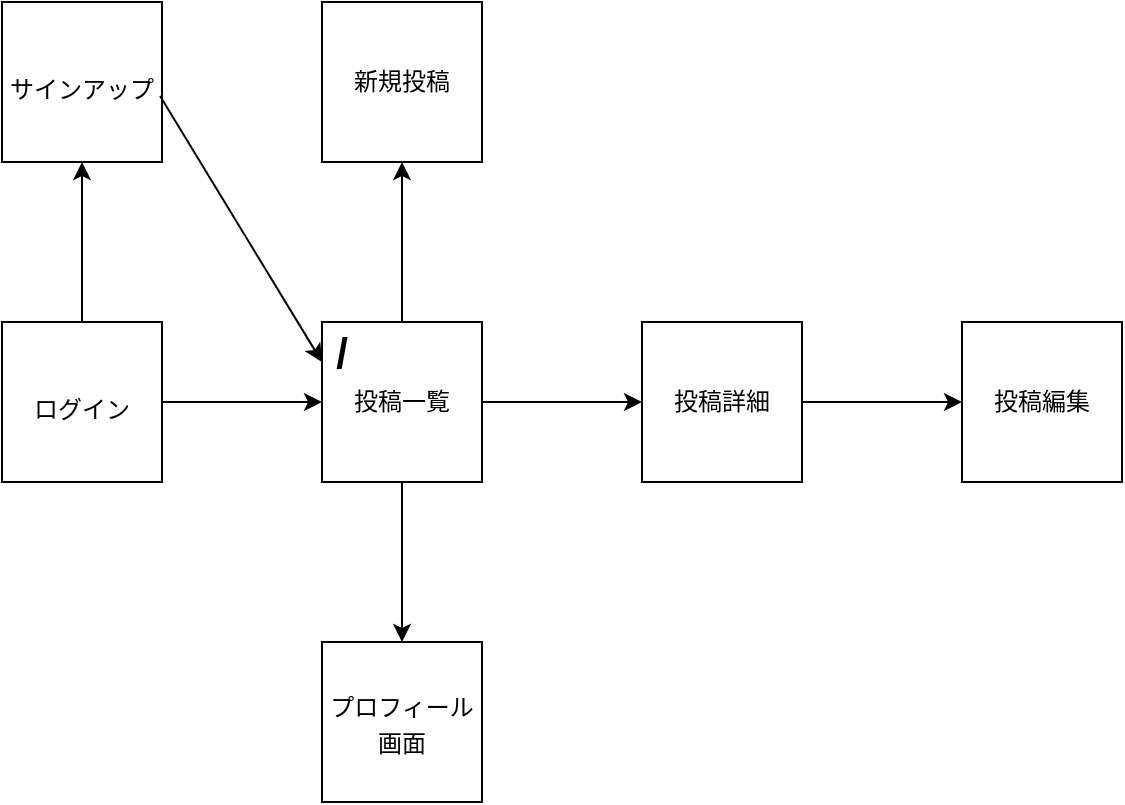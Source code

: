 <mxfile pages="2">
    <diagram id="unzZsLRsWDIqdVNYKFJc" name="画面遷移">
        <mxGraphModel dx="722" dy="609" grid="1" gridSize="10" guides="1" tooltips="1" connect="1" arrows="1" fold="1" page="1" pageScale="1" pageWidth="827" pageHeight="1169" math="0" shadow="0">
            <root>
                <mxCell id="0"/>
                <mxCell id="1" parent="0"/>
                <mxCell id="fcIu7HUXVSY3Dmv6i7Zv-1" value="投稿一覧" style="whiteSpace=wrap;html=1;aspect=fixed;" parent="1" vertex="1">
                    <mxGeometry x="200" y="200" width="80" height="80" as="geometry"/>
                </mxCell>
                <mxCell id="fcIu7HUXVSY3Dmv6i7Zv-2" value="投稿詳細" style="whiteSpace=wrap;html=1;aspect=fixed;" parent="1" vertex="1">
                    <mxGeometry x="360" y="200" width="80" height="80" as="geometry"/>
                </mxCell>
                <mxCell id="fcIu7HUXVSY3Dmv6i7Zv-3" value="&lt;b&gt;&lt;font style=&quot;font-size: 21px;&quot;&gt;/&lt;/font&gt;&lt;/b&gt;" style="text;html=1;strokeColor=none;fillColor=none;align=center;verticalAlign=middle;whiteSpace=wrap;rounded=0;" parent="1" vertex="1">
                    <mxGeometry x="180" y="200" width="60" height="30" as="geometry"/>
                </mxCell>
                <mxCell id="fcIu7HUXVSY3Dmv6i7Zv-4" value="" style="endArrow=classic;html=1;rounded=0;fontSize=21;exitX=1;exitY=0.5;exitDx=0;exitDy=0;entryX=0;entryY=0.5;entryDx=0;entryDy=0;" parent="1" source="fcIu7HUXVSY3Dmv6i7Zv-1" target="fcIu7HUXVSY3Dmv6i7Zv-2" edge="1">
                    <mxGeometry width="50" height="50" relative="1" as="geometry">
                        <mxPoint x="390" y="410" as="sourcePoint"/>
                        <mxPoint x="440" y="360" as="targetPoint"/>
                    </mxGeometry>
                </mxCell>
                <mxCell id="fcIu7HUXVSY3Dmv6i7Zv-5" value="&lt;font style=&quot;font-size: 12px;&quot;&gt;ログイン&lt;/font&gt;" style="whiteSpace=wrap;html=1;aspect=fixed;fontSize=21;" parent="1" vertex="1">
                    <mxGeometry x="40" y="200" width="80" height="80" as="geometry"/>
                </mxCell>
                <mxCell id="fcIu7HUXVSY3Dmv6i7Zv-6" value="&lt;span style=&quot;font-size: 12px;&quot;&gt;サインアップ&lt;/span&gt;" style="whiteSpace=wrap;html=1;aspect=fixed;fontSize=21;" parent="1" vertex="1">
                    <mxGeometry x="40" y="40" width="80" height="80" as="geometry"/>
                </mxCell>
                <mxCell id="fcIu7HUXVSY3Dmv6i7Zv-9" value="" style="endArrow=classic;html=1;rounded=0;fontSize=21;exitX=1;exitY=0.5;exitDx=0;exitDy=0;entryX=0;entryY=0.5;entryDx=0;entryDy=0;" parent="1" source="fcIu7HUXVSY3Dmv6i7Zv-5" target="fcIu7HUXVSY3Dmv6i7Zv-1" edge="1">
                    <mxGeometry width="50" height="50" relative="1" as="geometry">
                        <mxPoint x="130" y="300" as="sourcePoint"/>
                        <mxPoint x="210" y="300" as="targetPoint"/>
                    </mxGeometry>
                </mxCell>
                <mxCell id="fcIu7HUXVSY3Dmv6i7Zv-10" value="" style="endArrow=classic;html=1;rounded=0;fontSize=21;entryX=0.5;entryY=1;entryDx=0;entryDy=0;exitX=0.5;exitY=0;exitDx=0;exitDy=0;" parent="1" source="fcIu7HUXVSY3Dmv6i7Zv-5" target="fcIu7HUXVSY3Dmv6i7Zv-6" edge="1">
                    <mxGeometry width="50" height="50" relative="1" as="geometry">
                        <mxPoint x="50" y="180" as="sourcePoint"/>
                        <mxPoint x="380" y="260" as="targetPoint"/>
                    </mxGeometry>
                </mxCell>
                <mxCell id="fcIu7HUXVSY3Dmv6i7Zv-11" value="" style="endArrow=classic;html=1;rounded=0;fontSize=21;exitX=0.988;exitY=0.588;exitDx=0;exitDy=0;exitPerimeter=0;entryX=0;entryY=0.25;entryDx=0;entryDy=0;" parent="1" source="fcIu7HUXVSY3Dmv6i7Zv-6" target="fcIu7HUXVSY3Dmv6i7Zv-1" edge="1">
                    <mxGeometry width="50" height="50" relative="1" as="geometry">
                        <mxPoint x="310" y="270" as="sourcePoint"/>
                        <mxPoint x="200" y="240" as="targetPoint"/>
                    </mxGeometry>
                </mxCell>
                <mxCell id="fcIu7HUXVSY3Dmv6i7Zv-12" value="投稿編集" style="whiteSpace=wrap;html=1;aspect=fixed;" parent="1" vertex="1">
                    <mxGeometry x="520" y="200" width="80" height="80" as="geometry"/>
                </mxCell>
                <mxCell id="fcIu7HUXVSY3Dmv6i7Zv-15" value="新規投稿" style="whiteSpace=wrap;html=1;aspect=fixed;" parent="1" vertex="1">
                    <mxGeometry x="200" y="40" width="80" height="80" as="geometry"/>
                </mxCell>
                <mxCell id="fcIu7HUXVSY3Dmv6i7Zv-17" value="" style="endArrow=classic;startArrow=none;html=1;rounded=0;fontSize=12;exitX=0.5;exitY=0;exitDx=0;exitDy=0;startFill=0;" parent="1" source="fcIu7HUXVSY3Dmv6i7Zv-1" edge="1">
                    <mxGeometry width="50" height="50" relative="1" as="geometry">
                        <mxPoint x="390" y="410" as="sourcePoint"/>
                        <mxPoint x="240" y="120" as="targetPoint"/>
                    </mxGeometry>
                </mxCell>
                <mxCell id="fcIu7HUXVSY3Dmv6i7Zv-18" value="" style="endArrow=classic;startArrow=none;html=1;rounded=0;fontSize=12;exitX=1;exitY=0.5;exitDx=0;exitDy=0;entryX=0;entryY=0.5;entryDx=0;entryDy=0;startFill=0;" parent="1" source="fcIu7HUXVSY3Dmv6i7Zv-2" target="fcIu7HUXVSY3Dmv6i7Zv-12" edge="1">
                    <mxGeometry width="50" height="50" relative="1" as="geometry">
                        <mxPoint x="250" y="290" as="sourcePoint"/>
                        <mxPoint x="250" y="370" as="targetPoint"/>
                    </mxGeometry>
                </mxCell>
                <mxCell id="fcIu7HUXVSY3Dmv6i7Zv-21" value="&lt;font style=&quot;font-size: 12px;&quot;&gt;プロフィール&lt;br&gt;画面&lt;br&gt;&lt;/font&gt;" style="whiteSpace=wrap;html=1;aspect=fixed;fontSize=15;" parent="1" vertex="1">
                    <mxGeometry x="200" y="360" width="80" height="80" as="geometry"/>
                </mxCell>
                <mxCell id="fcIu7HUXVSY3Dmv6i7Zv-22" value="" style="endArrow=classic;startArrow=none;html=1;rounded=0;fontSize=12;startFill=0;entryX=0.5;entryY=0;entryDx=0;entryDy=0;exitX=0.5;exitY=1;exitDx=0;exitDy=0;" parent="1" source="fcIu7HUXVSY3Dmv6i7Zv-1" target="fcIu7HUXVSY3Dmv6i7Zv-21" edge="1">
                    <mxGeometry width="50" height="50" relative="1" as="geometry">
                        <mxPoint x="270" y="380" as="sourcePoint"/>
                        <mxPoint x="270" y="300" as="targetPoint"/>
                    </mxGeometry>
                </mxCell>
            </root>
        </mxGraphModel>
    </diagram>
    <diagram id="IpjNUoBfomgTbAcuOacs" name="er図">
        <mxGraphModel dx="722" dy="609" grid="1" gridSize="10" guides="1" tooltips="1" connect="1" arrows="1" fold="1" page="1" pageScale="1" pageWidth="827" pageHeight="1169" math="0" shadow="0">
            <root>
                <mxCell id="0"/>
                <mxCell id="1" parent="0"/>
                <mxCell id="9ZDUtOyB3Vm3FXE8OrVh-124" value="投稿" style="shape=table;startSize=30;container=1;collapsible=1;childLayout=tableLayout;fixedRows=1;rowLines=0;fontStyle=1;align=center;resizeLast=1;" parent="1" vertex="1">
                    <mxGeometry x="880" y="470" width="200" height="130" as="geometry"/>
                </mxCell>
                <mxCell id="9ZDUtOyB3Vm3FXE8OrVh-125" value="" style="shape=tableRow;horizontal=0;startSize=0;swimlaneHead=0;swimlaneBody=0;fillColor=none;collapsible=0;dropTarget=0;points=[[0,0.5],[1,0.5]];portConstraint=eastwest;top=0;left=0;right=0;bottom=1;" parent="9ZDUtOyB3Vm3FXE8OrVh-124" vertex="1">
                    <mxGeometry y="30" width="200" height="30" as="geometry"/>
                </mxCell>
                <mxCell id="9ZDUtOyB3Vm3FXE8OrVh-126" value="PK" style="shape=partialRectangle;connectable=0;fillColor=none;top=0;left=0;bottom=0;right=0;fontStyle=1;overflow=hidden;" parent="9ZDUtOyB3Vm3FXE8OrVh-125" vertex="1">
                    <mxGeometry width="30" height="30" as="geometry">
                        <mxRectangle width="30" height="30" as="alternateBounds"/>
                    </mxGeometry>
                </mxCell>
                <mxCell id="9ZDUtOyB3Vm3FXE8OrVh-127" value="post_id" style="shape=partialRectangle;connectable=0;fillColor=none;top=0;left=0;bottom=0;right=0;align=left;spacingLeft=6;fontStyle=5;overflow=hidden;" parent="9ZDUtOyB3Vm3FXE8OrVh-125" vertex="1">
                    <mxGeometry x="30" width="170" height="30" as="geometry">
                        <mxRectangle width="170" height="30" as="alternateBounds"/>
                    </mxGeometry>
                </mxCell>
                <mxCell id="9ZDUtOyB3Vm3FXE8OrVh-128" value="" style="shape=tableRow;horizontal=0;startSize=0;swimlaneHead=0;swimlaneBody=0;fillColor=none;collapsible=0;dropTarget=0;points=[[0,0.5],[1,0.5]];portConstraint=eastwest;top=0;left=0;right=0;bottom=0;" parent="9ZDUtOyB3Vm3FXE8OrVh-124" vertex="1">
                    <mxGeometry y="60" width="200" height="30" as="geometry"/>
                </mxCell>
                <mxCell id="9ZDUtOyB3Vm3FXE8OrVh-129" value="FK" style="shape=partialRectangle;connectable=0;fillColor=none;top=0;left=0;bottom=0;right=0;editable=1;overflow=hidden;fontStyle=1" parent="9ZDUtOyB3Vm3FXE8OrVh-128" vertex="1">
                    <mxGeometry width="30" height="30" as="geometry">
                        <mxRectangle width="30" height="30" as="alternateBounds"/>
                    </mxGeometry>
                </mxCell>
                <mxCell id="9ZDUtOyB3Vm3FXE8OrVh-130" value="user_id" style="shape=partialRectangle;connectable=0;fillColor=none;top=0;left=0;bottom=0;right=0;align=left;spacingLeft=6;overflow=hidden;" parent="9ZDUtOyB3Vm3FXE8OrVh-128" vertex="1">
                    <mxGeometry x="30" width="170" height="30" as="geometry">
                        <mxRectangle width="170" height="30" as="alternateBounds"/>
                    </mxGeometry>
                </mxCell>
                <mxCell id="9ZDUtOyB3Vm3FXE8OrVh-131" value="" style="shape=tableRow;horizontal=0;startSize=0;swimlaneHead=0;swimlaneBody=0;fillColor=none;collapsible=0;dropTarget=0;points=[[0,0.5],[1,0.5]];portConstraint=eastwest;top=0;left=0;right=0;bottom=0;" parent="9ZDUtOyB3Vm3FXE8OrVh-124" vertex="1">
                    <mxGeometry y="90" width="200" height="30" as="geometry"/>
                </mxCell>
                <mxCell id="9ZDUtOyB3Vm3FXE8OrVh-132" value="" style="shape=partialRectangle;connectable=0;fillColor=none;top=0;left=0;bottom=0;right=0;editable=1;overflow=hidden;" parent="9ZDUtOyB3Vm3FXE8OrVh-131" vertex="1">
                    <mxGeometry width="30" height="30" as="geometry">
                        <mxRectangle width="30" height="30" as="alternateBounds"/>
                    </mxGeometry>
                </mxCell>
                <mxCell id="9ZDUtOyB3Vm3FXE8OrVh-133" value="text" style="shape=partialRectangle;connectable=0;fillColor=none;top=0;left=0;bottom=0;right=0;align=left;spacingLeft=6;overflow=hidden;" parent="9ZDUtOyB3Vm3FXE8OrVh-131" vertex="1">
                    <mxGeometry x="30" width="170" height="30" as="geometry">
                        <mxRectangle width="170" height="30" as="alternateBounds"/>
                    </mxGeometry>
                </mxCell>
                <mxCell id="9ZDUtOyB3Vm3FXE8OrVh-134" value="ユーザー" style="shape=table;startSize=30;container=1;collapsible=1;childLayout=tableLayout;fixedRows=1;rowLines=0;fontStyle=1;align=center;resizeLast=1;fontSize=12;" parent="1" vertex="1">
                    <mxGeometry x="320" y="500" width="200" height="130" as="geometry"/>
                </mxCell>
                <mxCell id="9ZDUtOyB3Vm3FXE8OrVh-135" value="" style="shape=tableRow;horizontal=0;startSize=0;swimlaneHead=0;swimlaneBody=0;fillColor=none;collapsible=0;dropTarget=0;points=[[0,0.5],[1,0.5]];portConstraint=eastwest;top=0;left=0;right=0;bottom=1;fontSize=12;" parent="9ZDUtOyB3Vm3FXE8OrVh-134" vertex="1">
                    <mxGeometry y="30" width="200" height="30" as="geometry"/>
                </mxCell>
                <mxCell id="9ZDUtOyB3Vm3FXE8OrVh-136" value="PK" style="shape=partialRectangle;connectable=0;fillColor=none;top=0;left=0;bottom=0;right=0;fontStyle=1;overflow=hidden;fontSize=12;" parent="9ZDUtOyB3Vm3FXE8OrVh-135" vertex="1">
                    <mxGeometry width="30" height="30" as="geometry">
                        <mxRectangle width="30" height="30" as="alternateBounds"/>
                    </mxGeometry>
                </mxCell>
                <mxCell id="9ZDUtOyB3Vm3FXE8OrVh-137" value="user_id" style="shape=partialRectangle;connectable=0;fillColor=none;top=0;left=0;bottom=0;right=0;align=left;spacingLeft=6;fontStyle=5;overflow=hidden;fontSize=12;" parent="9ZDUtOyB3Vm3FXE8OrVh-135" vertex="1">
                    <mxGeometry x="30" width="170" height="30" as="geometry">
                        <mxRectangle width="170" height="30" as="alternateBounds"/>
                    </mxGeometry>
                </mxCell>
                <mxCell id="9ZDUtOyB3Vm3FXE8OrVh-138" value="" style="shape=tableRow;horizontal=0;startSize=0;swimlaneHead=0;swimlaneBody=0;fillColor=none;collapsible=0;dropTarget=0;points=[[0,0.5],[1,0.5]];portConstraint=eastwest;top=0;left=0;right=0;bottom=0;fontSize=12;" parent="9ZDUtOyB3Vm3FXE8OrVh-134" vertex="1">
                    <mxGeometry y="60" width="200" height="30" as="geometry"/>
                </mxCell>
                <mxCell id="9ZDUtOyB3Vm3FXE8OrVh-139" value="" style="shape=partialRectangle;connectable=0;fillColor=none;top=0;left=0;bottom=0;right=0;editable=1;overflow=hidden;fontSize=12;" parent="9ZDUtOyB3Vm3FXE8OrVh-138" vertex="1">
                    <mxGeometry width="30" height="30" as="geometry">
                        <mxRectangle width="30" height="30" as="alternateBounds"/>
                    </mxGeometry>
                </mxCell>
                <mxCell id="9ZDUtOyB3Vm3FXE8OrVh-140" value="name" style="shape=partialRectangle;connectable=0;fillColor=none;top=0;left=0;bottom=0;right=0;align=left;spacingLeft=6;overflow=hidden;fontSize=12;" parent="9ZDUtOyB3Vm3FXE8OrVh-138" vertex="1">
                    <mxGeometry x="30" width="170" height="30" as="geometry">
                        <mxRectangle width="170" height="30" as="alternateBounds"/>
                    </mxGeometry>
                </mxCell>
                <mxCell id="9ZDUtOyB3Vm3FXE8OrVh-141" value="" style="shape=tableRow;horizontal=0;startSize=0;swimlaneHead=0;swimlaneBody=0;fillColor=none;collapsible=0;dropTarget=0;points=[[0,0.5],[1,0.5]];portConstraint=eastwest;top=0;left=0;right=0;bottom=0;fontSize=12;" parent="9ZDUtOyB3Vm3FXE8OrVh-134" vertex="1">
                    <mxGeometry y="90" width="200" height="30" as="geometry"/>
                </mxCell>
                <mxCell id="9ZDUtOyB3Vm3FXE8OrVh-142" value="" style="shape=partialRectangle;connectable=0;fillColor=none;top=0;left=0;bottom=0;right=0;editable=1;overflow=hidden;fontSize=12;" parent="9ZDUtOyB3Vm3FXE8OrVh-141" vertex="1">
                    <mxGeometry width="30" height="30" as="geometry">
                        <mxRectangle width="30" height="30" as="alternateBounds"/>
                    </mxGeometry>
                </mxCell>
                <mxCell id="9ZDUtOyB3Vm3FXE8OrVh-143" value="email" style="shape=partialRectangle;connectable=0;fillColor=none;top=0;left=0;bottom=0;right=0;align=left;spacingLeft=6;overflow=hidden;fontSize=12;" parent="9ZDUtOyB3Vm3FXE8OrVh-141" vertex="1">
                    <mxGeometry x="30" width="170" height="30" as="geometry">
                        <mxRectangle width="170" height="30" as="alternateBounds"/>
                    </mxGeometry>
                </mxCell>
                <mxCell id="9ZDUtOyB3Vm3FXE8OrVh-144" value="いいね" style="shape=table;startSize=30;container=1;collapsible=1;childLayout=tableLayout;fixedRows=1;rowLines=0;fontStyle=1;align=center;resizeLast=1;fontSize=12;" parent="1" vertex="1">
                    <mxGeometry x="600" y="401" width="200" height="100" as="geometry"/>
                </mxCell>
                <mxCell id="9ZDUtOyB3Vm3FXE8OrVh-145" value="" style="shape=tableRow;horizontal=0;startSize=0;swimlaneHead=0;swimlaneBody=0;fillColor=none;collapsible=0;dropTarget=0;points=[[0,0.5],[1,0.5]];portConstraint=eastwest;top=0;left=0;right=0;bottom=0;fontSize=12;" parent="9ZDUtOyB3Vm3FXE8OrVh-144" vertex="1">
                    <mxGeometry y="30" width="200" height="30" as="geometry"/>
                </mxCell>
                <mxCell id="9ZDUtOyB3Vm3FXE8OrVh-146" value="FK" style="shape=partialRectangle;connectable=0;fillColor=none;top=0;left=0;bottom=0;right=0;editable=1;overflow=hidden;fontSize=12;fontStyle=1" parent="9ZDUtOyB3Vm3FXE8OrVh-145" vertex="1">
                    <mxGeometry width="30" height="30" as="geometry">
                        <mxRectangle width="30" height="30" as="alternateBounds"/>
                    </mxGeometry>
                </mxCell>
                <mxCell id="9ZDUtOyB3Vm3FXE8OrVh-147" value="user_id" style="shape=partialRectangle;connectable=0;fillColor=none;top=0;left=0;bottom=0;right=0;align=left;spacingLeft=6;overflow=hidden;fontSize=12;" parent="9ZDUtOyB3Vm3FXE8OrVh-145" vertex="1">
                    <mxGeometry x="30" width="170" height="30" as="geometry">
                        <mxRectangle width="170" height="30" as="alternateBounds"/>
                    </mxGeometry>
                </mxCell>
                <mxCell id="9ZDUtOyB3Vm3FXE8OrVh-148" value="" style="shape=tableRow;horizontal=0;startSize=0;swimlaneHead=0;swimlaneBody=0;fillColor=none;collapsible=0;dropTarget=0;points=[[0,0.5],[1,0.5]];portConstraint=eastwest;top=0;left=0;right=0;bottom=0;fontSize=12;" parent="9ZDUtOyB3Vm3FXE8OrVh-144" vertex="1">
                    <mxGeometry y="60" width="200" height="30" as="geometry"/>
                </mxCell>
                <mxCell id="9ZDUtOyB3Vm3FXE8OrVh-149" value="FK" style="shape=partialRectangle;connectable=0;fillColor=none;top=0;left=0;bottom=0;right=0;editable=1;overflow=hidden;fontSize=12;fontStyle=1" parent="9ZDUtOyB3Vm3FXE8OrVh-148" vertex="1">
                    <mxGeometry width="30" height="30" as="geometry">
                        <mxRectangle width="30" height="30" as="alternateBounds"/>
                    </mxGeometry>
                </mxCell>
                <mxCell id="9ZDUtOyB3Vm3FXE8OrVh-150" value="post_id" style="shape=partialRectangle;connectable=0;fillColor=none;top=0;left=0;bottom=0;right=0;align=left;spacingLeft=6;overflow=hidden;fontSize=12;" parent="9ZDUtOyB3Vm3FXE8OrVh-148" vertex="1">
                    <mxGeometry x="30" width="170" height="30" as="geometry">
                        <mxRectangle width="170" height="30" as="alternateBounds"/>
                    </mxGeometry>
                </mxCell>
                <mxCell id="9ZDUtOyB3Vm3FXE8OrVh-151" value="フォロー" style="shape=table;startSize=30;container=1;collapsible=1;childLayout=tableLayout;fixedRows=1;rowLines=0;fontStyle=1;align=center;resizeLast=1;fontSize=12;" parent="1" vertex="1">
                    <mxGeometry x="230" y="670" width="200" height="100" as="geometry"/>
                </mxCell>
                <mxCell id="9ZDUtOyB3Vm3FXE8OrVh-152" value="" style="shape=tableRow;horizontal=0;startSize=0;swimlaneHead=0;swimlaneBody=0;fillColor=none;collapsible=0;dropTarget=0;points=[[0,0.5],[1,0.5]];portConstraint=eastwest;top=0;left=0;right=0;bottom=0;fontSize=12;" parent="9ZDUtOyB3Vm3FXE8OrVh-151" vertex="1">
                    <mxGeometry y="30" width="200" height="30" as="geometry"/>
                </mxCell>
                <mxCell id="9ZDUtOyB3Vm3FXE8OrVh-153" value="FK" style="shape=partialRectangle;connectable=0;fillColor=none;top=0;left=0;bottom=0;right=0;editable=1;overflow=hidden;fontSize=12;fontStyle=1" parent="9ZDUtOyB3Vm3FXE8OrVh-152" vertex="1">
                    <mxGeometry width="30" height="30" as="geometry">
                        <mxRectangle width="30" height="30" as="alternateBounds"/>
                    </mxGeometry>
                </mxCell>
                <mxCell id="9ZDUtOyB3Vm3FXE8OrVh-154" value="follow_id" style="shape=partialRectangle;connectable=0;fillColor=none;top=0;left=0;bottom=0;right=0;align=left;spacingLeft=6;overflow=hidden;fontSize=12;" parent="9ZDUtOyB3Vm3FXE8OrVh-152" vertex="1">
                    <mxGeometry x="30" width="170" height="30" as="geometry">
                        <mxRectangle width="170" height="30" as="alternateBounds"/>
                    </mxGeometry>
                </mxCell>
                <mxCell id="9ZDUtOyB3Vm3FXE8OrVh-155" value="" style="shape=tableRow;horizontal=0;startSize=0;swimlaneHead=0;swimlaneBody=0;fillColor=none;collapsible=0;dropTarget=0;points=[[0,0.5],[1,0.5]];portConstraint=eastwest;top=0;left=0;right=0;bottom=0;fontSize=12;" parent="9ZDUtOyB3Vm3FXE8OrVh-151" vertex="1">
                    <mxGeometry y="60" width="200" height="30" as="geometry"/>
                </mxCell>
                <mxCell id="9ZDUtOyB3Vm3FXE8OrVh-156" value="FK" style="shape=partialRectangle;connectable=0;fillColor=none;top=0;left=0;bottom=0;right=0;editable=1;overflow=hidden;fontSize=12;fontStyle=1" parent="9ZDUtOyB3Vm3FXE8OrVh-155" vertex="1">
                    <mxGeometry width="30" height="30" as="geometry">
                        <mxRectangle width="30" height="30" as="alternateBounds"/>
                    </mxGeometry>
                </mxCell>
                <mxCell id="9ZDUtOyB3Vm3FXE8OrVh-157" value="followed_id" style="shape=partialRectangle;connectable=0;fillColor=none;top=0;left=0;bottom=0;right=0;align=left;spacingLeft=6;overflow=hidden;fontSize=12;" parent="9ZDUtOyB3Vm3FXE8OrVh-155" vertex="1">
                    <mxGeometry x="30" width="170" height="30" as="geometry">
                        <mxRectangle width="170" height="30" as="alternateBounds"/>
                    </mxGeometry>
                </mxCell>
                <mxCell id="9ZDUtOyB3Vm3FXE8OrVh-158" value="" style="edgeStyle=entityRelationEdgeStyle;fontSize=12;html=1;endArrow=ERoneToMany;rounded=0;exitX=1;exitY=0.5;exitDx=0;exitDy=0;entryX=0;entryY=0.5;entryDx=0;entryDy=0;" parent="1" source="9ZDUtOyB3Vm3FXE8OrVh-135" target="9ZDUtOyB3Vm3FXE8OrVh-128" edge="1">
                    <mxGeometry width="100" height="100" relative="1" as="geometry">
                        <mxPoint x="840" y="460" as="sourcePoint"/>
                        <mxPoint x="940" y="360" as="targetPoint"/>
                    </mxGeometry>
                </mxCell>
                <mxCell id="9ZDUtOyB3Vm3FXE8OrVh-159" value="" style="edgeStyle=elbowEdgeStyle;fontSize=12;html=1;endArrow=ERoneToMany;rounded=0;exitX=1;exitY=0.5;exitDx=0;exitDy=0;entryX=1;entryY=0.5;entryDx=0;entryDy=0;" parent="1" source="9ZDUtOyB3Vm3FXE8OrVh-135" target="9ZDUtOyB3Vm3FXE8OrVh-152" edge="1">
                    <mxGeometry width="100" height="100" relative="1" as="geometry">
                        <mxPoint x="70" y="620" as="sourcePoint"/>
                        <mxPoint x="230" y="650" as="targetPoint"/>
                        <Array as="points">
                            <mxPoint x="550" y="620"/>
                        </Array>
                    </mxGeometry>
                </mxCell>
                <mxCell id="9ZDUtOyB3Vm3FXE8OrVh-160" value="" style="edgeStyle=entityRelationEdgeStyle;fontSize=12;html=1;endArrow=ERoneToMany;rounded=0;exitX=1;exitY=0.5;exitDx=0;exitDy=0;entryX=0;entryY=0.5;entryDx=0;entryDy=0;" parent="1" source="9ZDUtOyB3Vm3FXE8OrVh-135" target="9ZDUtOyB3Vm3FXE8OrVh-145" edge="1">
                    <mxGeometry width="100" height="100" relative="1" as="geometry">
                        <mxPoint x="530" y="555" as="sourcePoint"/>
                        <mxPoint x="830" y="555" as="targetPoint"/>
                    </mxGeometry>
                </mxCell>
                <mxCell id="9ZDUtOyB3Vm3FXE8OrVh-161" value="" style="edgeStyle=entityRelationEdgeStyle;fontSize=12;html=1;endArrow=ERoneToMany;rounded=0;exitX=0;exitY=0.5;exitDx=0;exitDy=0;entryX=1;entryY=0.5;entryDx=0;entryDy=0;" parent="1" source="9ZDUtOyB3Vm3FXE8OrVh-125" target="9ZDUtOyB3Vm3FXE8OrVh-148" edge="1">
                    <mxGeometry width="100" height="100" relative="1" as="geometry">
                        <mxPoint x="530" y="555" as="sourcePoint"/>
                        <mxPoint x="610" y="395" as="targetPoint"/>
                    </mxGeometry>
                </mxCell>
                <mxCell id="9ZDUtOyB3Vm3FXE8OrVh-162" value="" style="edgeStyle=entityRelationEdgeStyle;fontSize=12;html=1;endArrow=ERoneToMany;rounded=0;exitX=1;exitY=0.5;exitDx=0;exitDy=0;entryX=0;entryY=0.5;entryDx=0;entryDy=0;" parent="1" source="9ZDUtOyB3Vm3FXE8OrVh-135" target="9ZDUtOyB3Vm3FXE8OrVh-166" edge="1">
                    <mxGeometry width="100" height="100" relative="1" as="geometry">
                        <mxPoint x="530" y="555" as="sourcePoint"/>
                        <mxPoint x="600" y="235" as="targetPoint"/>
                    </mxGeometry>
                </mxCell>
                <mxCell id="9ZDUtOyB3Vm3FXE8OrVh-163" value="" style="edgeStyle=entityRelationEdgeStyle;fontSize=12;html=1;endArrow=ERoneToMany;rounded=0;exitX=0;exitY=0.5;exitDx=0;exitDy=0;entryX=1;entryY=0.5;entryDx=0;entryDy=0;" parent="1" source="9ZDUtOyB3Vm3FXE8OrVh-125" target="9ZDUtOyB3Vm3FXE8OrVh-169" edge="1">
                    <mxGeometry width="100" height="100" relative="1" as="geometry">
                        <mxPoint x="880" y="525" as="sourcePoint"/>
                        <mxPoint x="780" y="265" as="targetPoint"/>
                    </mxGeometry>
                </mxCell>
                <mxCell id="9ZDUtOyB3Vm3FXE8OrVh-164" value="" style="fontSize=12;html=1;endArrow=ERoneToMany;exitX=0;exitY=0.5;exitDx=0;exitDy=0;entryX=0;entryY=0.5;entryDx=0;entryDy=0;strokeColor=default;rounded=0;edgeStyle=elbowEdgeStyle;" parent="1" source="9ZDUtOyB3Vm3FXE8OrVh-135" target="9ZDUtOyB3Vm3FXE8OrVh-155" edge="1">
                    <mxGeometry width="100" height="100" relative="1" as="geometry">
                        <mxPoint x="40" y="580" as="sourcePoint"/>
                        <mxPoint x="10" y="1070" as="targetPoint"/>
                        <Array as="points">
                            <mxPoint x="200" y="650"/>
                        </Array>
                    </mxGeometry>
                </mxCell>
                <mxCell id="9ZDUtOyB3Vm3FXE8OrVh-165" value="コメント" style="shape=table;startSize=30;container=1;collapsible=1;childLayout=tableLayout;fixedRows=1;rowLines=0;fontStyle=1;align=center;resizeLast=1;" parent="1" vertex="1">
                    <mxGeometry x="600" y="250" width="200" height="130" as="geometry"/>
                </mxCell>
                <mxCell id="9ZDUtOyB3Vm3FXE8OrVh-166" value="" style="shape=tableRow;horizontal=0;startSize=0;swimlaneHead=0;swimlaneBody=0;fillColor=none;collapsible=0;dropTarget=0;points=[[0,0.5],[1,0.5]];portConstraint=eastwest;top=0;left=0;right=0;bottom=0;" parent="9ZDUtOyB3Vm3FXE8OrVh-165" vertex="1">
                    <mxGeometry y="30" width="200" height="30" as="geometry"/>
                </mxCell>
                <mxCell id="9ZDUtOyB3Vm3FXE8OrVh-167" value="FK" style="shape=partialRectangle;connectable=0;fillColor=none;top=0;left=0;bottom=0;right=0;editable=1;overflow=hidden;fontStyle=1" parent="9ZDUtOyB3Vm3FXE8OrVh-166" vertex="1">
                    <mxGeometry width="30" height="30" as="geometry">
                        <mxRectangle width="30" height="30" as="alternateBounds"/>
                    </mxGeometry>
                </mxCell>
                <mxCell id="9ZDUtOyB3Vm3FXE8OrVh-168" value="user_id" style="shape=partialRectangle;connectable=0;fillColor=none;top=0;left=0;bottom=0;right=0;align=left;spacingLeft=6;overflow=hidden;" parent="9ZDUtOyB3Vm3FXE8OrVh-166" vertex="1">
                    <mxGeometry x="30" width="170" height="30" as="geometry">
                        <mxRectangle width="170" height="30" as="alternateBounds"/>
                    </mxGeometry>
                </mxCell>
                <mxCell id="9ZDUtOyB3Vm3FXE8OrVh-169" value="" style="shape=tableRow;horizontal=0;startSize=0;swimlaneHead=0;swimlaneBody=0;fillColor=none;collapsible=0;dropTarget=0;points=[[0,0.5],[1,0.5]];portConstraint=eastwest;top=0;left=0;right=0;bottom=0;" parent="9ZDUtOyB3Vm3FXE8OrVh-165" vertex="1">
                    <mxGeometry y="60" width="200" height="30" as="geometry"/>
                </mxCell>
                <mxCell id="9ZDUtOyB3Vm3FXE8OrVh-170" value="FK" style="shape=partialRectangle;connectable=0;fillColor=none;top=0;left=0;bottom=0;right=0;editable=1;overflow=hidden;fontStyle=1" parent="9ZDUtOyB3Vm3FXE8OrVh-169" vertex="1">
                    <mxGeometry width="30" height="30" as="geometry">
                        <mxRectangle width="30" height="30" as="alternateBounds"/>
                    </mxGeometry>
                </mxCell>
                <mxCell id="9ZDUtOyB3Vm3FXE8OrVh-171" value="post_id" style="shape=partialRectangle;connectable=0;fillColor=none;top=0;left=0;bottom=0;right=0;align=left;spacingLeft=6;overflow=hidden;" parent="9ZDUtOyB3Vm3FXE8OrVh-169" vertex="1">
                    <mxGeometry x="30" width="170" height="30" as="geometry">
                        <mxRectangle width="170" height="30" as="alternateBounds"/>
                    </mxGeometry>
                </mxCell>
                <mxCell id="9ZDUtOyB3Vm3FXE8OrVh-172" value="" style="shape=tableRow;horizontal=0;startSize=0;swimlaneHead=0;swimlaneBody=0;fillColor=none;collapsible=0;dropTarget=0;points=[[0,0.5],[1,0.5]];portConstraint=eastwest;top=0;left=0;right=0;bottom=0;" parent="9ZDUtOyB3Vm3FXE8OrVh-165" vertex="1">
                    <mxGeometry y="90" width="200" height="30" as="geometry"/>
                </mxCell>
                <mxCell id="9ZDUtOyB3Vm3FXE8OrVh-173" value="" style="shape=partialRectangle;connectable=0;fillColor=none;top=0;left=0;bottom=0;right=0;editable=1;overflow=hidden;fontStyle=1" parent="9ZDUtOyB3Vm3FXE8OrVh-172" vertex="1">
                    <mxGeometry width="30" height="30" as="geometry">
                        <mxRectangle width="30" height="30" as="alternateBounds"/>
                    </mxGeometry>
                </mxCell>
                <mxCell id="9ZDUtOyB3Vm3FXE8OrVh-174" value="comment" style="shape=partialRectangle;connectable=0;fillColor=none;top=0;left=0;bottom=0;right=0;align=left;spacingLeft=6;overflow=hidden;" parent="9ZDUtOyB3Vm3FXE8OrVh-172" vertex="1">
                    <mxGeometry x="30" width="170" height="30" as="geometry">
                        <mxRectangle width="170" height="30" as="alternateBounds"/>
                    </mxGeometry>
                </mxCell>
            </root>
        </mxGraphModel>
    </diagram>
</mxfile>

